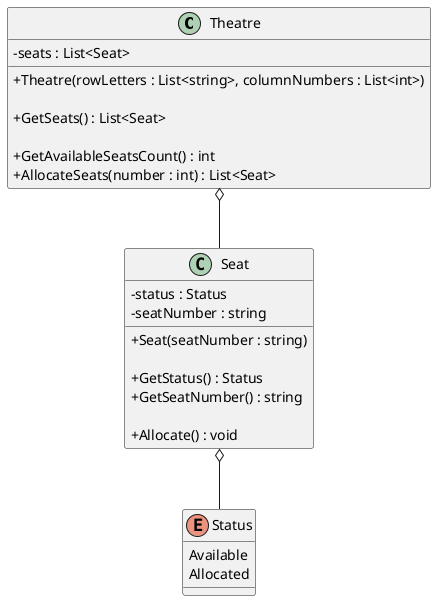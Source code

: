 @startuml "cinnamon cinemas"
skinparam ClassAttributeIconSize 0

class Theatre {
    - seats : List<Seat>

    + Theatre(rowLetters : List<string>, columnNumbers : List<int>)

    + GetSeats() : List<Seat>

    + GetAvailableSeatsCount() : int
    + AllocateSeats(number : int) : List<Seat>
}

class Seat {
    - status : Status
    - seatNumber : string

    + Seat(seatNumber : string)

    + GetStatus() : Status
    + GetSeatNumber() : string

    + Allocate() : void
}

Enum Status {
    Available
    Allocated
}

Theatre o-- Seat
Seat o-- Status

@enduml